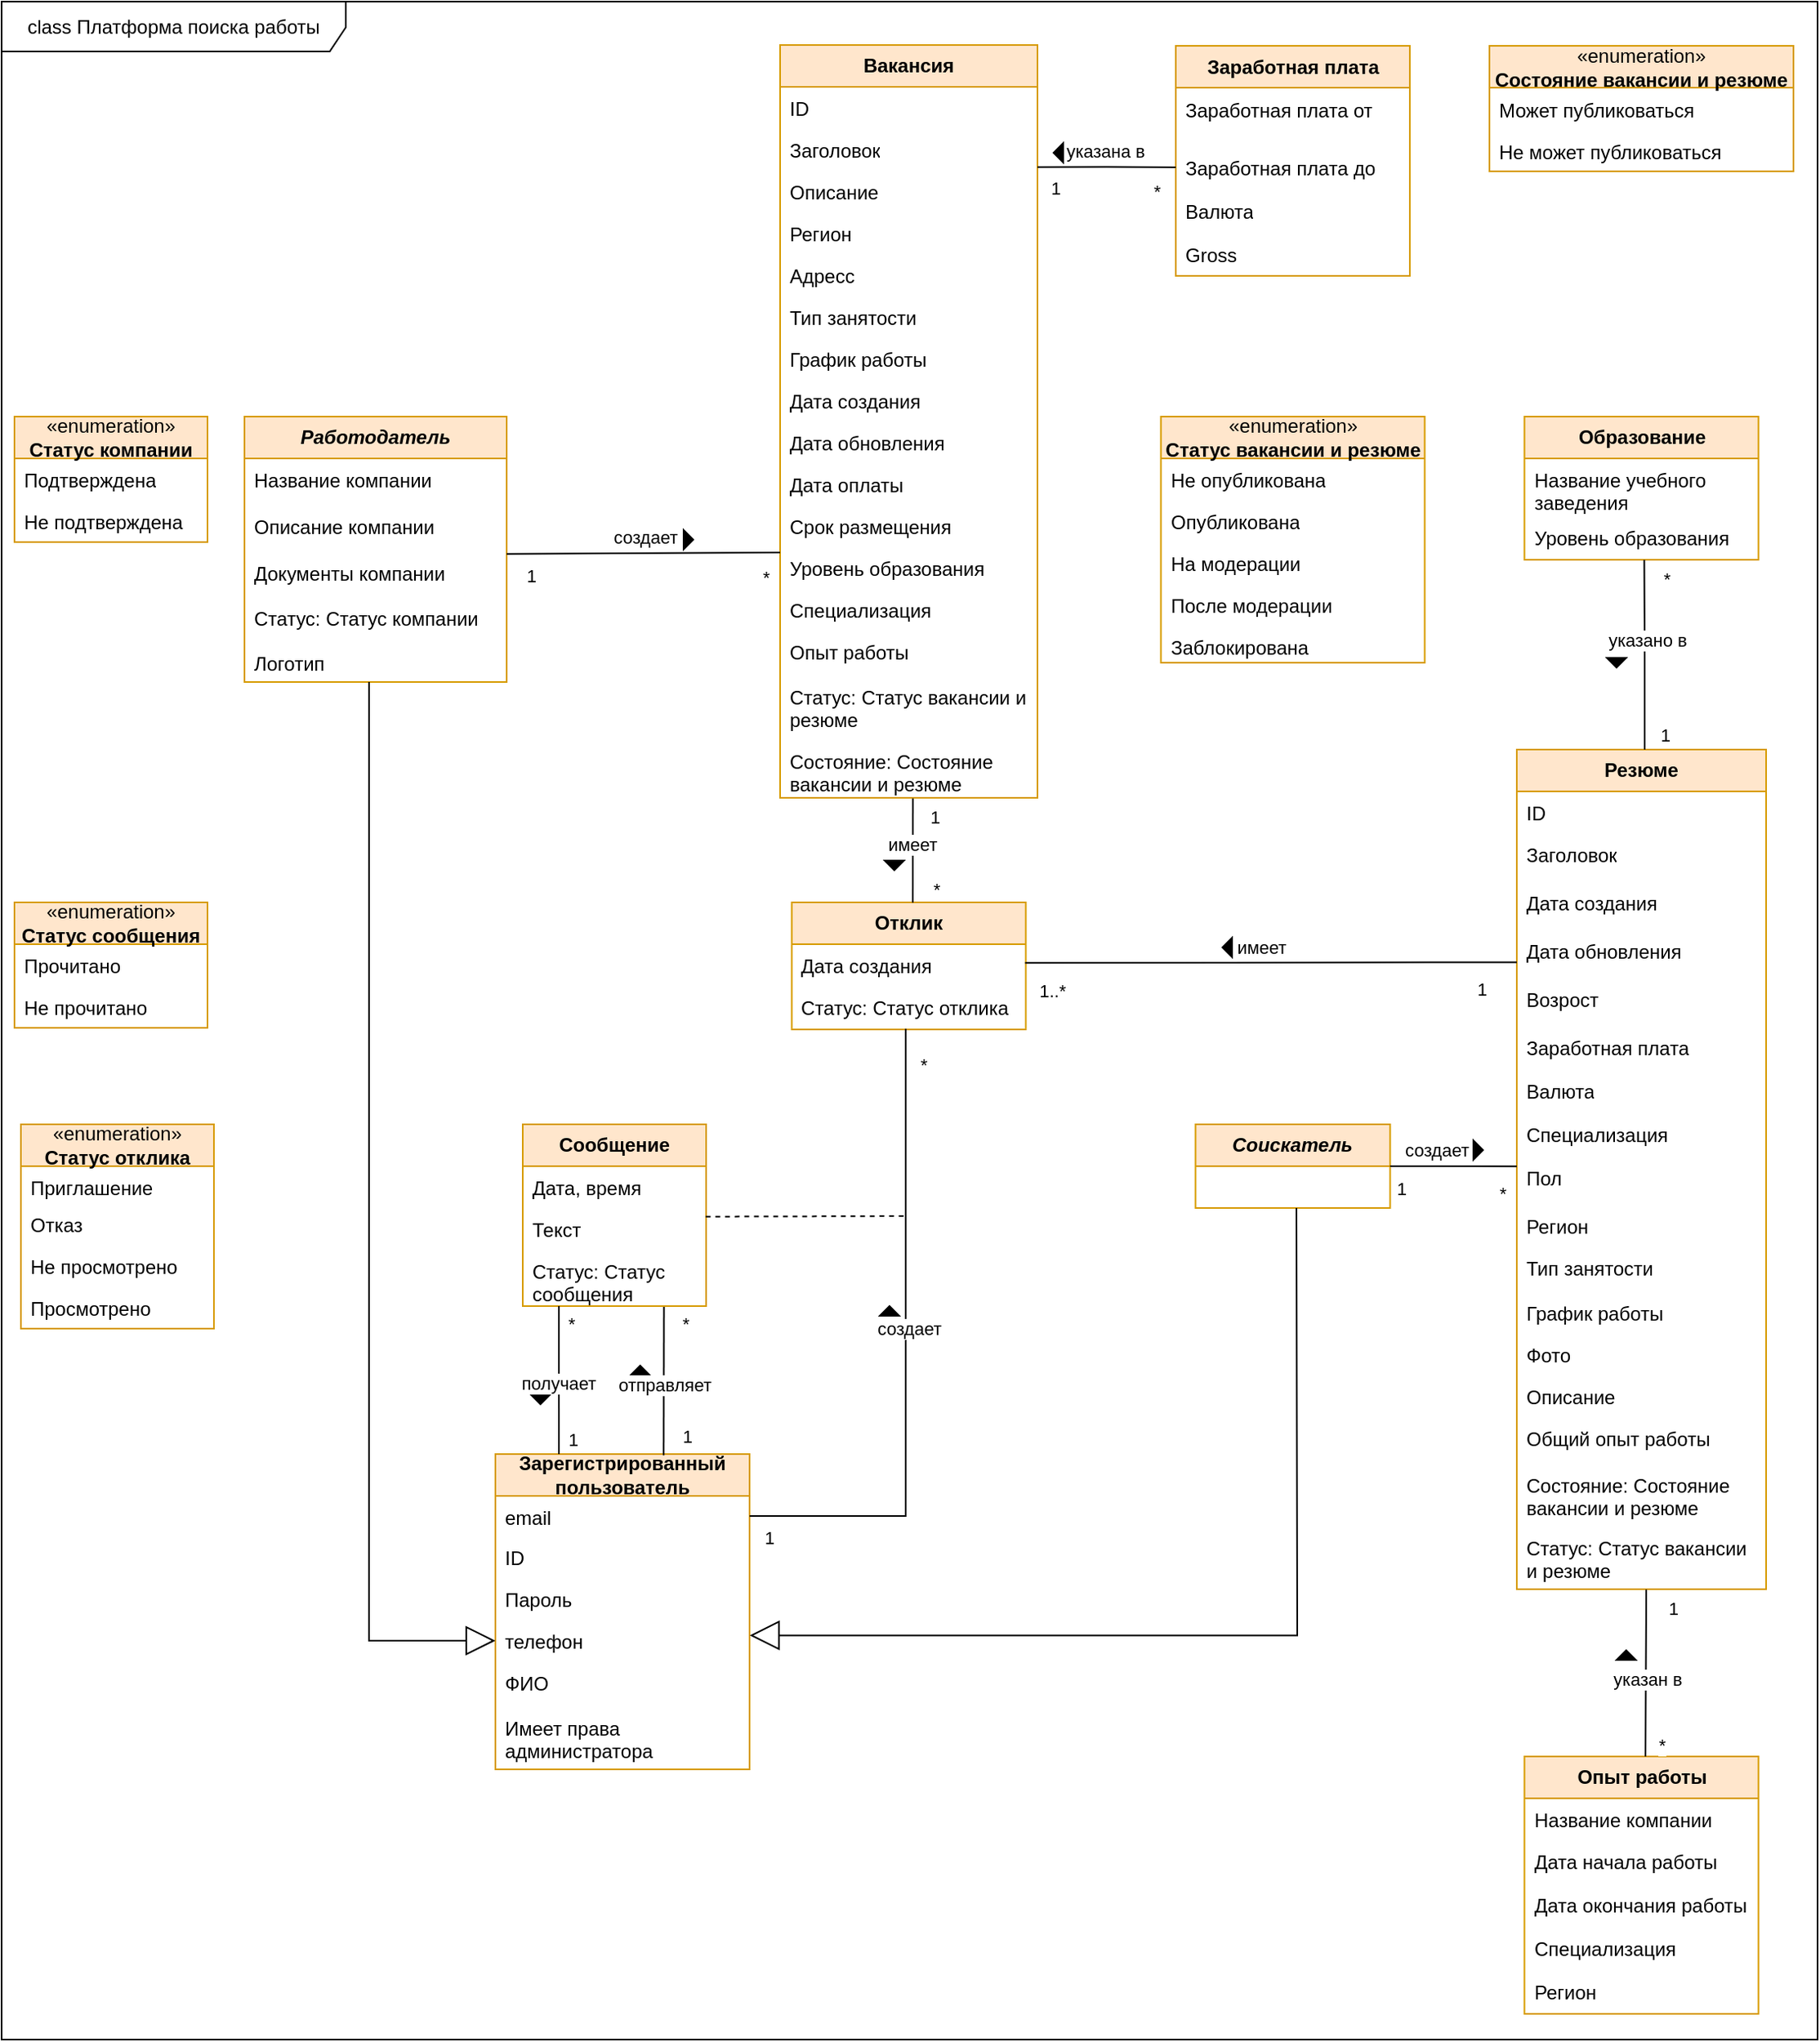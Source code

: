 <mxfile version="22.1.17" type="device">
  <diagram name="Страница — 1" id="GY_XCtF4ge_KFnOXVx9y">
    <mxGraphModel dx="1766" dy="366" grid="0" gridSize="10" guides="1" tooltips="1" connect="1" arrows="1" fold="1" page="0" pageScale="1" pageWidth="827" pageHeight="1169" math="0" shadow="0">
      <root>
        <mxCell id="0" />
        <mxCell id="1" parent="0" />
        <mxCell id="rUVFYFhkyGE7k6Fw-lOJ-115" value="class&amp;nbsp;Платформа поиска работы" style="shape=umlFrame;whiteSpace=wrap;html=1;pointerEvents=0;recursiveResize=0;container=1;collapsible=0;width=214;height=31;" parent="1" vertex="1">
          <mxGeometry x="-260" y="585" width="1129" height="1267" as="geometry" />
        </mxCell>
        <mxCell id="rUVFYFhkyGE7k6Fw-lOJ-39" value="&lt;b&gt;Отклик&lt;/b&gt;" style="swimlane;fontStyle=0;childLayout=stackLayout;horizontal=1;startSize=26;fillColor=#ffe6cc;horizontalStack=0;resizeParent=1;resizeParentMax=0;resizeLast=0;collapsible=1;marginBottom=0;whiteSpace=wrap;html=1;strokeColor=#d79b00;" parent="rUVFYFhkyGE7k6Fw-lOJ-115" vertex="1">
          <mxGeometry x="491.25" y="560" width="145.5" height="79" as="geometry" />
        </mxCell>
        <mxCell id="rUVFYFhkyGE7k6Fw-lOJ-40" value="Дата создания" style="text;strokeColor=none;fillColor=none;align=left;verticalAlign=top;spacingLeft=4;spacingRight=4;overflow=hidden;rotatable=0;points=[[0,0.5],[1,0.5]];portConstraint=eastwest;whiteSpace=wrap;html=1;" parent="rUVFYFhkyGE7k6Fw-lOJ-39" vertex="1">
          <mxGeometry y="26" width="145.5" height="26" as="geometry" />
        </mxCell>
        <mxCell id="viCo_OnDdEENC5M0KiM1-1" value="Статус: Статус отклика" style="text;strokeColor=none;fillColor=none;align=left;verticalAlign=top;spacingLeft=4;spacingRight=4;overflow=hidden;rotatable=0;points=[[0,0.5],[1,0.5]];portConstraint=eastwest;whiteSpace=wrap;html=1;" parent="rUVFYFhkyGE7k6Fw-lOJ-39" vertex="1">
          <mxGeometry y="52" width="145.5" height="27" as="geometry" />
        </mxCell>
        <mxCell id="rUVFYFhkyGE7k6Fw-lOJ-88" value="" style="triangle;aspect=fixed;fillColor=strokeColor;rotation=0;" parent="rUVFYFhkyGE7k6Fw-lOJ-115" vertex="1">
          <mxGeometry x="915" y="708" width="6" height="12" as="geometry" />
        </mxCell>
        <mxCell id="rUVFYFhkyGE7k6Fw-lOJ-71" value="&lt;b&gt;Сообщение&lt;/b&gt;" style="swimlane;fontStyle=0;childLayout=stackLayout;horizontal=1;startSize=26;fillColor=#ffe6cc;horizontalStack=0;resizeParent=1;resizeParentMax=0;resizeLast=0;collapsible=1;marginBottom=0;whiteSpace=wrap;html=1;strokeColor=#d79b00;" parent="rUVFYFhkyGE7k6Fw-lOJ-115" vertex="1">
          <mxGeometry x="324" y="698" width="114" height="113" as="geometry" />
        </mxCell>
        <mxCell id="rUVFYFhkyGE7k6Fw-lOJ-72" value="Дата, время" style="text;strokeColor=none;fillColor=none;align=left;verticalAlign=top;spacingLeft=4;spacingRight=4;overflow=hidden;rotatable=0;points=[[0,0.5],[1,0.5]];portConstraint=eastwest;whiteSpace=wrap;html=1;" parent="rUVFYFhkyGE7k6Fw-lOJ-71" vertex="1">
          <mxGeometry y="26" width="114" height="26" as="geometry" />
        </mxCell>
        <mxCell id="rUVFYFhkyGE7k6Fw-lOJ-73" value="Текст&amp;nbsp;" style="text;strokeColor=none;fillColor=none;align=left;verticalAlign=top;spacingLeft=4;spacingRight=4;overflow=hidden;rotatable=0;points=[[0,0.5],[1,0.5]];portConstraint=eastwest;whiteSpace=wrap;html=1;" parent="rUVFYFhkyGE7k6Fw-lOJ-71" vertex="1">
          <mxGeometry y="52" width="114" height="26" as="geometry" />
        </mxCell>
        <mxCell id="9I3d_zw6nfbnvxtFrv3G-1" value="Статус: Статус сообщения" style="text;strokeColor=none;fillColor=none;align=left;verticalAlign=top;spacingLeft=4;spacingRight=4;overflow=hidden;rotatable=0;points=[[0,0.5],[1,0.5]];portConstraint=eastwest;whiteSpace=wrap;html=1;" parent="rUVFYFhkyGE7k6Fw-lOJ-71" vertex="1">
          <mxGeometry y="78" width="114" height="35" as="geometry" />
        </mxCell>
        <mxCell id="rUVFYFhkyGE7k6Fw-lOJ-4" value="&lt;b&gt;&lt;i&gt;Соискатель&lt;/i&gt;&lt;/b&gt;" style="swimlane;fontStyle=0;childLayout=stackLayout;horizontal=1;startSize=26;fillColor=#ffe6cc;horizontalStack=0;resizeParent=1;resizeParentMax=0;resizeLast=0;collapsible=1;marginBottom=0;whiteSpace=wrap;html=1;strokeColor=#d79b00;" parent="rUVFYFhkyGE7k6Fw-lOJ-115" vertex="1">
          <mxGeometry x="742.25" y="698" width="121" height="52" as="geometry" />
        </mxCell>
        <mxCell id="dWjFg7sWqB5XeoUjc9Y1-51" value="" style="triangle;aspect=fixed;fillColor=strokeColor;rotation=-180;" parent="rUVFYFhkyGE7k6Fw-lOJ-115" vertex="1">
          <mxGeometry x="759" y="582" width="6" height="12" as="geometry" />
        </mxCell>
        <mxCell id="rUVFYFhkyGE7k6Fw-lOJ-49" value="&lt;b&gt;Резюме&lt;/b&gt;" style="swimlane;fontStyle=0;childLayout=stackLayout;horizontal=1;startSize=26;fillColor=#ffe6cc;horizontalStack=0;resizeParent=1;resizeParentMax=0;resizeLast=0;collapsible=1;marginBottom=0;whiteSpace=wrap;html=1;strokeColor=#d79b00;" parent="rUVFYFhkyGE7k6Fw-lOJ-115" vertex="1">
          <mxGeometry x="942" y="465" width="155" height="522" as="geometry" />
        </mxCell>
        <mxCell id="rUVFYFhkyGE7k6Fw-lOJ-51" value="ID" style="text;strokeColor=none;fillColor=none;align=left;verticalAlign=top;spacingLeft=4;spacingRight=4;overflow=hidden;rotatable=0;points=[[0,0.5],[1,0.5]];portConstraint=eastwest;whiteSpace=wrap;html=1;" parent="rUVFYFhkyGE7k6Fw-lOJ-49" vertex="1">
          <mxGeometry y="26" width="155" height="26" as="geometry" />
        </mxCell>
        <mxCell id="HaumhQJpvOHj8Wxo0gYU-14" value="Заголовок" style="text;strokeColor=none;fillColor=none;align=left;verticalAlign=top;spacingLeft=4;spacingRight=4;overflow=hidden;rotatable=0;points=[[0,0.5],[1,0.5]];portConstraint=eastwest;whiteSpace=wrap;html=1;" parent="rUVFYFhkyGE7k6Fw-lOJ-49" vertex="1">
          <mxGeometry y="52" width="155" height="30" as="geometry" />
        </mxCell>
        <mxCell id="9I3d_zw6nfbnvxtFrv3G-122" value="Дата создания" style="text;strokeColor=none;fillColor=none;align=left;verticalAlign=top;spacingLeft=4;spacingRight=4;overflow=hidden;rotatable=0;points=[[0,0.5],[1,0.5]];portConstraint=eastwest;whiteSpace=wrap;html=1;" parent="rUVFYFhkyGE7k6Fw-lOJ-49" vertex="1">
          <mxGeometry y="82" width="155" height="30" as="geometry" />
        </mxCell>
        <mxCell id="HaumhQJpvOHj8Wxo0gYU-15" value="Дата обновления" style="text;strokeColor=none;fillColor=none;align=left;verticalAlign=top;spacingLeft=4;spacingRight=4;overflow=hidden;rotatable=0;points=[[0,0.5],[1,0.5]];portConstraint=eastwest;whiteSpace=wrap;html=1;" parent="rUVFYFhkyGE7k6Fw-lOJ-49" vertex="1">
          <mxGeometry y="112" width="155" height="30" as="geometry" />
        </mxCell>
        <mxCell id="9I3d_zw6nfbnvxtFrv3G-125" value="Возрост" style="text;strokeColor=none;fillColor=none;align=left;verticalAlign=top;spacingLeft=4;spacingRight=4;overflow=hidden;rotatable=0;points=[[0,0.5],[1,0.5]];portConstraint=eastwest;whiteSpace=wrap;html=1;" parent="rUVFYFhkyGE7k6Fw-lOJ-49" vertex="1">
          <mxGeometry y="142" width="155" height="30" as="geometry" />
        </mxCell>
        <mxCell id="9I3d_zw6nfbnvxtFrv3G-123" value="Заработная плата" style="text;strokeColor=none;fillColor=none;align=left;verticalAlign=top;spacingLeft=4;spacingRight=4;overflow=hidden;rotatable=0;points=[[0,0.5],[1,0.5]];portConstraint=eastwest;whiteSpace=wrap;html=1;" parent="rUVFYFhkyGE7k6Fw-lOJ-49" vertex="1">
          <mxGeometry y="172" width="155" height="27" as="geometry" />
        </mxCell>
        <mxCell id="HaumhQJpvOHj8Wxo0gYU-16" value="Валюта" style="text;strokeColor=none;fillColor=none;align=left;verticalAlign=top;spacingLeft=4;spacingRight=4;overflow=hidden;rotatable=0;points=[[0,0.5],[1,0.5]];portConstraint=eastwest;whiteSpace=wrap;html=1;" parent="rUVFYFhkyGE7k6Fw-lOJ-49" vertex="1">
          <mxGeometry y="199" width="155" height="27" as="geometry" />
        </mxCell>
        <mxCell id="HaumhQJpvOHj8Wxo0gYU-17" value="Специализация" style="text;strokeColor=none;fillColor=none;align=left;verticalAlign=top;spacingLeft=4;spacingRight=4;overflow=hidden;rotatable=0;points=[[0,0.5],[1,0.5]];portConstraint=eastwest;whiteSpace=wrap;html=1;" parent="rUVFYFhkyGE7k6Fw-lOJ-49" vertex="1">
          <mxGeometry y="226" width="155" height="27" as="geometry" />
        </mxCell>
        <mxCell id="9I3d_zw6nfbnvxtFrv3G-126" value="Пол" style="text;strokeColor=none;fillColor=none;align=left;verticalAlign=top;spacingLeft=4;spacingRight=4;overflow=hidden;rotatable=0;points=[[0,0.5],[1,0.5]];portConstraint=eastwest;whiteSpace=wrap;html=1;" parent="rUVFYFhkyGE7k6Fw-lOJ-49" vertex="1">
          <mxGeometry y="253" width="155" height="30" as="geometry" />
        </mxCell>
        <mxCell id="9I3d_zw6nfbnvxtFrv3G-124" value="Регион" style="text;strokeColor=none;fillColor=none;align=left;verticalAlign=top;spacingLeft=4;spacingRight=4;overflow=hidden;rotatable=0;points=[[0,0.5],[1,0.5]];portConstraint=eastwest;whiteSpace=wrap;html=1;" parent="rUVFYFhkyGE7k6Fw-lOJ-49" vertex="1">
          <mxGeometry y="283" width="155" height="26" as="geometry" />
        </mxCell>
        <mxCell id="HaumhQJpvOHj8Wxo0gYU-18" value="Тип занятости" style="text;strokeColor=none;fillColor=none;align=left;verticalAlign=top;spacingLeft=4;spacingRight=4;overflow=hidden;rotatable=0;points=[[0,0.5],[1,0.5]];portConstraint=eastwest;whiteSpace=wrap;html=1;" parent="rUVFYFhkyGE7k6Fw-lOJ-49" vertex="1">
          <mxGeometry y="309" width="155" height="28" as="geometry" />
        </mxCell>
        <mxCell id="HaumhQJpvOHj8Wxo0gYU-19" value="График работы" style="text;strokeColor=none;fillColor=none;align=left;verticalAlign=top;spacingLeft=4;spacingRight=4;overflow=hidden;rotatable=0;points=[[0,0.5],[1,0.5]];portConstraint=eastwest;whiteSpace=wrap;html=1;" parent="rUVFYFhkyGE7k6Fw-lOJ-49" vertex="1">
          <mxGeometry y="337" width="155" height="26" as="geometry" />
        </mxCell>
        <mxCell id="tnmv5QY27CnlnuxFSiyg-1" value="Фото" style="text;strokeColor=none;fillColor=none;align=left;verticalAlign=top;spacingLeft=4;spacingRight=4;overflow=hidden;rotatable=0;points=[[0,0.5],[1,0.5]];portConstraint=eastwest;whiteSpace=wrap;html=1;" parent="rUVFYFhkyGE7k6Fw-lOJ-49" vertex="1">
          <mxGeometry y="363" width="155" height="26" as="geometry" />
        </mxCell>
        <mxCell id="tnmv5QY27CnlnuxFSiyg-2" value="Описание" style="text;strokeColor=none;fillColor=none;align=left;verticalAlign=top;spacingLeft=4;spacingRight=4;overflow=hidden;rotatable=0;points=[[0,0.5],[1,0.5]];portConstraint=eastwest;whiteSpace=wrap;html=1;" parent="rUVFYFhkyGE7k6Fw-lOJ-49" vertex="1">
          <mxGeometry y="389" width="155" height="26" as="geometry" />
        </mxCell>
        <mxCell id="tnmv5QY27CnlnuxFSiyg-3" value="Общий опыт работы" style="text;strokeColor=none;fillColor=none;align=left;verticalAlign=top;spacingLeft=4;spacingRight=4;overflow=hidden;rotatable=0;points=[[0,0.5],[1,0.5]];portConstraint=eastwest;whiteSpace=wrap;html=1;" parent="rUVFYFhkyGE7k6Fw-lOJ-49" vertex="1">
          <mxGeometry y="415" width="155" height="29" as="geometry" />
        </mxCell>
        <mxCell id="HaumhQJpvOHj8Wxo0gYU-20" value="Состояние: Состояние вакансии и резюме" style="text;strokeColor=none;fillColor=none;align=left;verticalAlign=top;spacingLeft=4;spacingRight=4;overflow=hidden;rotatable=0;points=[[0,0.5],[1,0.5]];portConstraint=eastwest;whiteSpace=wrap;html=1;" parent="rUVFYFhkyGE7k6Fw-lOJ-49" vertex="1">
          <mxGeometry y="444" width="155" height="39" as="geometry" />
        </mxCell>
        <mxCell id="dWjFg7sWqB5XeoUjc9Y1-41" value="Статус: Статус вакансии и резюме" style="text;strokeColor=none;fillColor=none;align=left;verticalAlign=top;spacingLeft=4;spacingRight=4;overflow=hidden;rotatable=0;points=[[0,0.5],[1,0.5]];portConstraint=eastwest;whiteSpace=wrap;html=1;" parent="rUVFYFhkyGE7k6Fw-lOJ-49" vertex="1">
          <mxGeometry y="483" width="155" height="39" as="geometry" />
        </mxCell>
        <mxCell id="dWjFg7sWqB5XeoUjc9Y1-47" value="" style="endArrow=none;endFill=0;endSize=24;html=1;rounded=0;exitX=0.997;exitY=0.449;exitDx=0;exitDy=0;exitPerimeter=0;entryX=0;entryY=0.673;entryDx=0;entryDy=0;entryPerimeter=0;" parent="rUVFYFhkyGE7k6Fw-lOJ-115" source="rUVFYFhkyGE7k6Fw-lOJ-40" target="HaumhQJpvOHj8Wxo0gYU-15" edge="1">
          <mxGeometry width="160" relative="1" as="geometry">
            <mxPoint x="641.005" y="498.928" as="sourcePoint" />
            <mxPoint x="881.15" y="498" as="targetPoint" />
          </mxGeometry>
        </mxCell>
        <mxCell id="dWjFg7sWqB5XeoUjc9Y1-48" value="1..*" style="edgeLabel;html=1;align=center;verticalAlign=middle;resizable=0;points=[];" parent="dWjFg7sWqB5XeoUjc9Y1-47" vertex="1" connectable="0">
          <mxGeometry x="-0.895" y="-1" relative="1" as="geometry">
            <mxPoint y="16" as="offset" />
          </mxGeometry>
        </mxCell>
        <mxCell id="dWjFg7sWqB5XeoUjc9Y1-49" value="1" style="edgeLabel;html=1;align=center;verticalAlign=middle;resizable=0;points=[];" parent="dWjFg7sWqB5XeoUjc9Y1-47" vertex="1" connectable="0">
          <mxGeometry x="0.731" relative="1" as="geometry">
            <mxPoint x="19" y="16" as="offset" />
          </mxGeometry>
        </mxCell>
        <mxCell id="dWjFg7sWqB5XeoUjc9Y1-50" value="имеет" style="edgeLabel;html=1;align=center;verticalAlign=middle;resizable=0;points=[];" parent="dWjFg7sWqB5XeoUjc9Y1-47" vertex="1" connectable="0">
          <mxGeometry x="-0.23" y="1" relative="1" as="geometry">
            <mxPoint x="29" y="-9" as="offset" />
          </mxGeometry>
        </mxCell>
        <mxCell id="rUVFYFhkyGE7k6Fw-lOJ-84" style="rounded=0;orthogonalLoop=1;jettySize=auto;html=1;endArrow=none;endFill=0;edgeStyle=orthogonalEdgeStyle;exitX=1;exitY=0.5;exitDx=0;exitDy=0;entryX=0;entryY=0.203;entryDx=0;entryDy=0;entryPerimeter=0;" parent="rUVFYFhkyGE7k6Fw-lOJ-115" source="rUVFYFhkyGE7k6Fw-lOJ-4" target="9I3d_zw6nfbnvxtFrv3G-126" edge="1">
          <mxGeometry relative="1" as="geometry">
            <mxPoint x="875.5" y="724.454" as="sourcePoint" />
            <mxPoint x="942" y="724" as="targetPoint" />
            <Array as="points">
              <mxPoint x="878" y="724" />
            </Array>
          </mxGeometry>
        </mxCell>
        <mxCell id="rUVFYFhkyGE7k6Fw-lOJ-85" value="создает" style="edgeLabel;html=1;align=center;verticalAlign=middle;resizable=0;points=[];" parent="rUVFYFhkyGE7k6Fw-lOJ-84" vertex="1" connectable="0">
          <mxGeometry x="-0.027" y="-1" relative="1" as="geometry">
            <mxPoint x="-10" y="-11" as="offset" />
          </mxGeometry>
        </mxCell>
        <mxCell id="rUVFYFhkyGE7k6Fw-lOJ-86" value="1" style="edgeLabel;html=1;align=center;verticalAlign=middle;resizable=0;points=[];" parent="rUVFYFhkyGE7k6Fw-lOJ-84" vertex="1" connectable="0">
          <mxGeometry x="-0.785" relative="1" as="geometry">
            <mxPoint x="-2" y="14" as="offset" />
          </mxGeometry>
        </mxCell>
        <mxCell id="rUVFYFhkyGE7k6Fw-lOJ-87" value="*" style="edgeLabel;html=1;align=center;verticalAlign=middle;resizable=0;points=[];" parent="rUVFYFhkyGE7k6Fw-lOJ-84" vertex="1" connectable="0">
          <mxGeometry x="0.522" relative="1" as="geometry">
            <mxPoint x="10" y="17" as="offset" />
          </mxGeometry>
        </mxCell>
        <mxCell id="mIW1FG71eyQ2fbYMnTS7-77" value="«enumeration»&lt;b&gt;&lt;br&gt;Статус вакансии и резюме&lt;/b&gt;" style="swimlane;fontStyle=0;childLayout=stackLayout;horizontal=1;startSize=26;fillColor=#ffe6cc;horizontalStack=0;resizeParent=1;resizeParentMax=0;resizeLast=0;collapsible=1;marginBottom=0;whiteSpace=wrap;html=1;strokeColor=#d79b00;" parent="rUVFYFhkyGE7k6Fw-lOJ-115" vertex="1">
          <mxGeometry x="720.75" y="258" width="164" height="153" as="geometry" />
        </mxCell>
        <mxCell id="mIW1FG71eyQ2fbYMnTS7-118" value="Не опубликована" style="text;strokeColor=none;fillColor=none;align=left;verticalAlign=top;spacingLeft=4;spacingRight=4;overflow=hidden;rotatable=0;points=[[0,0.5],[1,0.5]];portConstraint=eastwest;whiteSpace=wrap;html=1;" parent="mIW1FG71eyQ2fbYMnTS7-77" vertex="1">
          <mxGeometry y="26" width="164" height="26" as="geometry" />
        </mxCell>
        <mxCell id="mIW1FG71eyQ2fbYMnTS7-117" value="Опубликована" style="text;strokeColor=none;fillColor=none;align=left;verticalAlign=top;spacingLeft=4;spacingRight=4;overflow=hidden;rotatable=0;points=[[0,0.5],[1,0.5]];portConstraint=eastwest;whiteSpace=wrap;html=1;" parent="mIW1FG71eyQ2fbYMnTS7-77" vertex="1">
          <mxGeometry y="52" width="164" height="26" as="geometry" />
        </mxCell>
        <mxCell id="mIW1FG71eyQ2fbYMnTS7-79" value="На модерации" style="text;strokeColor=none;fillColor=none;align=left;verticalAlign=top;spacingLeft=4;spacingRight=4;overflow=hidden;rotatable=0;points=[[0,0.5],[1,0.5]];portConstraint=eastwest;whiteSpace=wrap;html=1;" parent="mIW1FG71eyQ2fbYMnTS7-77" vertex="1">
          <mxGeometry y="78" width="164" height="26" as="geometry" />
        </mxCell>
        <mxCell id="HaumhQJpvOHj8Wxo0gYU-26" value="После модерации" style="text;strokeColor=none;fillColor=none;align=left;verticalAlign=top;spacingLeft=4;spacingRight=4;overflow=hidden;rotatable=0;points=[[0,0.5],[1,0.5]];portConstraint=eastwest;whiteSpace=wrap;html=1;" parent="mIW1FG71eyQ2fbYMnTS7-77" vertex="1">
          <mxGeometry y="104" width="164" height="26" as="geometry" />
        </mxCell>
        <mxCell id="mIW1FG71eyQ2fbYMnTS7-78" value="Заблокирована" style="text;strokeColor=none;fillColor=none;align=left;verticalAlign=top;spacingLeft=4;spacingRight=4;overflow=hidden;rotatable=0;points=[[0,0.5],[1,0.5]];portConstraint=eastwest;whiteSpace=wrap;html=1;" parent="mIW1FG71eyQ2fbYMnTS7-77" vertex="1">
          <mxGeometry y="130" width="164" height="23" as="geometry" />
        </mxCell>
        <mxCell id="mIW1FG71eyQ2fbYMnTS7-82" value="«enumeration»&lt;b&gt;&lt;br&gt;Статус отклика&lt;/b&gt;" style="swimlane;fontStyle=0;childLayout=stackLayout;horizontal=1;startSize=26;fillColor=#ffe6cc;horizontalStack=0;resizeParent=1;resizeParentMax=0;resizeLast=0;collapsible=1;marginBottom=0;whiteSpace=wrap;html=1;strokeColor=#d79b00;" parent="rUVFYFhkyGE7k6Fw-lOJ-115" vertex="1">
          <mxGeometry x="12" y="698" width="120" height="127" as="geometry" />
        </mxCell>
        <mxCell id="mIW1FG71eyQ2fbYMnTS7-83" value="Приглашение" style="text;strokeColor=none;fillColor=none;align=left;verticalAlign=top;spacingLeft=4;spacingRight=4;overflow=hidden;rotatable=0;points=[[0,0.5],[1,0.5]];portConstraint=eastwest;whiteSpace=wrap;html=1;" parent="mIW1FG71eyQ2fbYMnTS7-82" vertex="1">
          <mxGeometry y="26" width="120" height="23" as="geometry" />
        </mxCell>
        <mxCell id="mIW1FG71eyQ2fbYMnTS7-84" value="Отказ" style="text;strokeColor=none;fillColor=none;align=left;verticalAlign=top;spacingLeft=4;spacingRight=4;overflow=hidden;rotatable=0;points=[[0,0.5],[1,0.5]];portConstraint=eastwest;whiteSpace=wrap;html=1;" parent="mIW1FG71eyQ2fbYMnTS7-82" vertex="1">
          <mxGeometry y="49" width="120" height="26" as="geometry" />
        </mxCell>
        <mxCell id="mIW1FG71eyQ2fbYMnTS7-86" value="Не просмотрено" style="text;strokeColor=none;fillColor=none;align=left;verticalAlign=top;spacingLeft=4;spacingRight=4;overflow=hidden;rotatable=0;points=[[0,0.5],[1,0.5]];portConstraint=eastwest;whiteSpace=wrap;html=1;" parent="mIW1FG71eyQ2fbYMnTS7-82" vertex="1">
          <mxGeometry y="75" width="120" height="26" as="geometry" />
        </mxCell>
        <mxCell id="mIW1FG71eyQ2fbYMnTS7-87" value="Просмотрено" style="text;align=left;verticalAlign=top;spacingLeft=4;spacingRight=4;overflow=hidden;rotatable=0;points=[[0,0.5],[1,0.5]];portConstraint=eastwest;whiteSpace=wrap;html=1;" parent="mIW1FG71eyQ2fbYMnTS7-82" vertex="1">
          <mxGeometry y="101" width="120" height="26" as="geometry" />
        </mxCell>
        <mxCell id="znM7_j9Wt-9P2ujn5jij-1" value="" style="triangle;aspect=fixed;fillColor=strokeColor;rotation=0;" parent="rUVFYFhkyGE7k6Fw-lOJ-115" vertex="1">
          <mxGeometry x="424" y="328.5" width="6" height="12" as="geometry" />
        </mxCell>
        <mxCell id="znM7_j9Wt-9P2ujn5jij-7" value="" style="html=1;verticalAlign=bottom;endArrow=none;rounded=0;exitX=0.998;exitY=0.205;exitDx=0;exitDy=0;exitPerimeter=0;endFill=0;edgeStyle=orthogonalEdgeStyle;dashed=1;" parent="rUVFYFhkyGE7k6Fw-lOJ-115" source="rUVFYFhkyGE7k6Fw-lOJ-73" edge="1">
          <mxGeometry width="80" relative="1" as="geometry">
            <mxPoint x="452" y="564.8" as="sourcePoint" />
            <mxPoint x="562" y="755" as="targetPoint" />
            <Array as="points">
              <mxPoint x="472" y="755" />
              <mxPoint x="559" y="755" />
            </Array>
          </mxGeometry>
        </mxCell>
        <mxCell id="9I3d_zw6nfbnvxtFrv3G-90" value="«enumeration»&lt;b&gt;&lt;br&gt;Статус сообщения&lt;/b&gt;" style="swimlane;fontStyle=0;childLayout=stackLayout;horizontal=1;startSize=26;fillColor=#ffe6cc;horizontalStack=0;resizeParent=1;resizeParentMax=0;resizeLast=0;collapsible=1;marginBottom=0;whiteSpace=wrap;html=1;strokeColor=#d79b00;" parent="rUVFYFhkyGE7k6Fw-lOJ-115" vertex="1">
          <mxGeometry x="8" y="560" width="120" height="78" as="geometry" />
        </mxCell>
        <mxCell id="9I3d_zw6nfbnvxtFrv3G-93" value="Прочитано" style="text;strokeColor=none;fillColor=none;align=left;verticalAlign=top;spacingLeft=4;spacingRight=4;overflow=hidden;rotatable=0;points=[[0,0.5],[1,0.5]];portConstraint=eastwest;whiteSpace=wrap;html=1;" parent="9I3d_zw6nfbnvxtFrv3G-90" vertex="1">
          <mxGeometry y="26" width="120" height="26" as="geometry" />
        </mxCell>
        <mxCell id="9I3d_zw6nfbnvxtFrv3G-94" value="Не прочитано" style="text;align=left;verticalAlign=top;spacingLeft=4;spacingRight=4;overflow=hidden;rotatable=0;points=[[0,0.5],[1,0.5]];portConstraint=eastwest;whiteSpace=wrap;html=1;" parent="9I3d_zw6nfbnvxtFrv3G-90" vertex="1">
          <mxGeometry y="52" width="120" height="26" as="geometry" />
        </mxCell>
        <mxCell id="rUVFYFhkyGE7k6Fw-lOJ-95" value="&lt;b&gt;&lt;i&gt;Работодатель&lt;/i&gt;&lt;/b&gt;" style="swimlane;fontStyle=0;childLayout=stackLayout;horizontal=1;startSize=26;fillColor=#ffe6cc;horizontalStack=0;resizeParent=1;resizeParentMax=0;resizeLast=0;collapsible=1;marginBottom=0;whiteSpace=wrap;html=1;strokeColor=#d79b00;" parent="rUVFYFhkyGE7k6Fw-lOJ-115" vertex="1">
          <mxGeometry x="151" y="258" width="163" height="165" as="geometry" />
        </mxCell>
        <mxCell id="rUVFYFhkyGE7k6Fw-lOJ-96" value="Название компании" style="text;strokeColor=none;fillColor=none;align=left;verticalAlign=top;spacingLeft=4;spacingRight=4;overflow=hidden;rotatable=0;points=[[0,0.5],[1,0.5]];portConstraint=eastwest;whiteSpace=wrap;html=1;" parent="rUVFYFhkyGE7k6Fw-lOJ-95" vertex="1">
          <mxGeometry y="26" width="163" height="29" as="geometry" />
        </mxCell>
        <mxCell id="9I3d_zw6nfbnvxtFrv3G-117" value="Описание компании" style="text;strokeColor=none;fillColor=none;align=left;verticalAlign=top;spacingLeft=4;spacingRight=4;overflow=hidden;rotatable=0;points=[[0,0.5],[1,0.5]];portConstraint=eastwest;whiteSpace=wrap;html=1;" parent="rUVFYFhkyGE7k6Fw-lOJ-95" vertex="1">
          <mxGeometry y="55" width="163" height="29" as="geometry" />
        </mxCell>
        <mxCell id="HaumhQJpvOHj8Wxo0gYU-1" value="Документы компании" style="text;strokeColor=none;fillColor=none;align=left;verticalAlign=top;spacingLeft=4;spacingRight=4;overflow=hidden;rotatable=0;points=[[0,0.5],[1,0.5]];portConstraint=eastwest;whiteSpace=wrap;html=1;" parent="rUVFYFhkyGE7k6Fw-lOJ-95" vertex="1">
          <mxGeometry y="84" width="163" height="28" as="geometry" />
        </mxCell>
        <mxCell id="HaumhQJpvOHj8Wxo0gYU-6" value="Статус: Статус компании" style="text;strokeColor=none;fillColor=none;align=left;verticalAlign=top;spacingLeft=4;spacingRight=4;overflow=hidden;rotatable=0;points=[[0,0.5],[1,0.5]];portConstraint=eastwest;whiteSpace=wrap;html=1;" parent="rUVFYFhkyGE7k6Fw-lOJ-95" vertex="1">
          <mxGeometry y="112" width="163" height="28" as="geometry" />
        </mxCell>
        <mxCell id="HaumhQJpvOHj8Wxo0gYU-7" value="Логотип" style="text;strokeColor=none;fillColor=none;align=left;verticalAlign=top;spacingLeft=4;spacingRight=4;overflow=hidden;rotatable=0;points=[[0,0.5],[1,0.5]];portConstraint=eastwest;whiteSpace=wrap;html=1;" parent="rUVFYFhkyGE7k6Fw-lOJ-95" vertex="1">
          <mxGeometry y="140" width="163" height="25" as="geometry" />
        </mxCell>
        <mxCell id="QRavXLAxCHzXO9TSSlvc-24" value="" style="triangle;aspect=fixed;fillColor=strokeColor;rotation=90;" parent="rUVFYFhkyGE7k6Fw-lOJ-115" vertex="1">
          <mxGeometry x="552" y="531" width="6" height="12" as="geometry" />
        </mxCell>
        <mxCell id="0jsacqM-GwXEXu8orhMm-5" value="" style="triangle;aspect=fixed;fillColor=strokeColor;rotation=-90;" parent="rUVFYFhkyGE7k6Fw-lOJ-115" vertex="1">
          <mxGeometry x="549" y="808" width="6" height="12" as="geometry" />
        </mxCell>
        <mxCell id="0jsacqM-GwXEXu8orhMm-6" value="" style="triangle;aspect=fixed;fillColor=strokeColor;rotation=-90;" parent="rUVFYFhkyGE7k6Fw-lOJ-115" vertex="1">
          <mxGeometry x="394" y="845" width="6" height="12" as="geometry" />
        </mxCell>
        <mxCell id="0jsacqM-GwXEXu8orhMm-7" value="" style="triangle;aspect=fixed;fillColor=strokeColor;rotation=90;" parent="rUVFYFhkyGE7k6Fw-lOJ-115" vertex="1">
          <mxGeometry x="332" y="863" width="6" height="12" as="geometry" />
        </mxCell>
        <mxCell id="HaumhQJpvOHj8Wxo0gYU-10" value="«enumeration»&lt;b&gt;&lt;br&gt;Статус компании&lt;/b&gt;" style="swimlane;fontStyle=0;childLayout=stackLayout;horizontal=1;startSize=26;fillColor=#ffe6cc;horizontalStack=0;resizeParent=1;resizeParentMax=0;resizeLast=0;collapsible=1;marginBottom=0;whiteSpace=wrap;html=1;strokeColor=#d79b00;" parent="rUVFYFhkyGE7k6Fw-lOJ-115" vertex="1">
          <mxGeometry x="8" y="258" width="120" height="78" as="geometry" />
        </mxCell>
        <mxCell id="HaumhQJpvOHj8Wxo0gYU-11" value="Подтверждена" style="text;strokeColor=none;fillColor=none;align=left;verticalAlign=top;spacingLeft=4;spacingRight=4;overflow=hidden;rotatable=0;points=[[0,0.5],[1,0.5]];portConstraint=eastwest;whiteSpace=wrap;html=1;" parent="HaumhQJpvOHj8Wxo0gYU-10" vertex="1">
          <mxGeometry y="26" width="120" height="26" as="geometry" />
        </mxCell>
        <mxCell id="HaumhQJpvOHj8Wxo0gYU-12" value="Не подтверждена" style="text;align=left;verticalAlign=top;spacingLeft=4;spacingRight=4;overflow=hidden;rotatable=0;points=[[0,0.5],[1,0.5]];portConstraint=eastwest;whiteSpace=wrap;html=1;" parent="HaumhQJpvOHj8Wxo0gYU-10" vertex="1">
          <mxGeometry y="52" width="120" height="26" as="geometry" />
        </mxCell>
        <mxCell id="HaumhQJpvOHj8Wxo0gYU-21" value="«enumeration»&lt;b&gt;&lt;br&gt;Состояние вакансии и резюме&lt;/b&gt;" style="swimlane;fontStyle=0;childLayout=stackLayout;horizontal=1;startSize=26;fillColor=#ffe6cc;horizontalStack=0;resizeParent=1;resizeParentMax=0;resizeLast=0;collapsible=1;marginBottom=0;whiteSpace=wrap;html=1;strokeColor=#d79b00;" parent="rUVFYFhkyGE7k6Fw-lOJ-115" vertex="1">
          <mxGeometry x="925" y="27.5" width="189" height="78" as="geometry" />
        </mxCell>
        <mxCell id="HaumhQJpvOHj8Wxo0gYU-22" value="Может публиковаться" style="text;strokeColor=none;fillColor=none;align=left;verticalAlign=top;spacingLeft=4;spacingRight=4;overflow=hidden;rotatable=0;points=[[0,0.5],[1,0.5]];portConstraint=eastwest;whiteSpace=wrap;html=1;" parent="HaumhQJpvOHj8Wxo0gYU-21" vertex="1">
          <mxGeometry y="26" width="189" height="26" as="geometry" />
        </mxCell>
        <mxCell id="HaumhQJpvOHj8Wxo0gYU-23" value="Не может публиковаться" style="text;strokeColor=none;fillColor=none;align=left;verticalAlign=top;spacingLeft=4;spacingRight=4;overflow=hidden;rotatable=0;points=[[0,0.5],[1,0.5]];portConstraint=eastwest;whiteSpace=wrap;html=1;" parent="HaumhQJpvOHj8Wxo0gYU-21" vertex="1">
          <mxGeometry y="52" width="189" height="26" as="geometry" />
        </mxCell>
        <mxCell id="tnmv5QY27CnlnuxFSiyg-4" value="&lt;b&gt;Опыт работы&lt;/b&gt;" style="swimlane;fontStyle=0;childLayout=stackLayout;horizontal=1;startSize=26;fillColor=#ffe6cc;horizontalStack=0;resizeParent=1;resizeParentMax=0;resizeLast=0;collapsible=1;marginBottom=0;whiteSpace=wrap;html=1;strokeColor=#d79b00;" parent="rUVFYFhkyGE7k6Fw-lOJ-115" vertex="1">
          <mxGeometry x="946.75" y="1091" width="145.5" height="160" as="geometry" />
        </mxCell>
        <mxCell id="tnmv5QY27CnlnuxFSiyg-5" value="Название компании" style="text;strokeColor=none;fillColor=none;align=left;verticalAlign=top;spacingLeft=4;spacingRight=4;overflow=hidden;rotatable=0;points=[[0,0.5],[1,0.5]];portConstraint=eastwest;whiteSpace=wrap;html=1;" parent="tnmv5QY27CnlnuxFSiyg-4" vertex="1">
          <mxGeometry y="26" width="145.5" height="26" as="geometry" />
        </mxCell>
        <mxCell id="tnmv5QY27CnlnuxFSiyg-6" value="Дата начала работы" style="text;strokeColor=none;fillColor=none;align=left;verticalAlign=top;spacingLeft=4;spacingRight=4;overflow=hidden;rotatable=0;points=[[0,0.5],[1,0.5]];portConstraint=eastwest;whiteSpace=wrap;html=1;" parent="tnmv5QY27CnlnuxFSiyg-4" vertex="1">
          <mxGeometry y="52" width="145.5" height="27" as="geometry" />
        </mxCell>
        <mxCell id="tnmv5QY27CnlnuxFSiyg-12" value="Дата окончания работы" style="text;strokeColor=none;fillColor=none;align=left;verticalAlign=top;spacingLeft=4;spacingRight=4;overflow=hidden;rotatable=0;points=[[0,0.5],[1,0.5]];portConstraint=eastwest;whiteSpace=wrap;html=1;" parent="tnmv5QY27CnlnuxFSiyg-4" vertex="1">
          <mxGeometry y="79" width="145.5" height="27" as="geometry" />
        </mxCell>
        <mxCell id="tai50GBXai2s4oko9aIq-1" value="Специализация" style="text;strokeColor=none;fillColor=none;align=left;verticalAlign=top;spacingLeft=4;spacingRight=4;overflow=hidden;rotatable=0;points=[[0,0.5],[1,0.5]];portConstraint=eastwest;whiteSpace=wrap;html=1;" parent="tnmv5QY27CnlnuxFSiyg-4" vertex="1">
          <mxGeometry y="106" width="145.5" height="27" as="geometry" />
        </mxCell>
        <mxCell id="tai50GBXai2s4oko9aIq-2" value="Регион" style="text;strokeColor=none;fillColor=none;align=left;verticalAlign=top;spacingLeft=4;spacingRight=4;overflow=hidden;rotatable=0;points=[[0,0.5],[1,0.5]];portConstraint=eastwest;whiteSpace=wrap;html=1;" parent="tnmv5QY27CnlnuxFSiyg-4" vertex="1">
          <mxGeometry y="133" width="145.5" height="27" as="geometry" />
        </mxCell>
        <mxCell id="tnmv5QY27CnlnuxFSiyg-7" style="rounded=0;orthogonalLoop=1;jettySize=auto;html=1;endArrow=none;endFill=0;edgeStyle=orthogonalEdgeStyle;exitX=0.519;exitY=1.006;exitDx=0;exitDy=0;exitPerimeter=0;entryX=0.524;entryY=0;entryDx=0;entryDy=0;entryPerimeter=0;" parent="rUVFYFhkyGE7k6Fw-lOJ-115" source="dWjFg7sWqB5XeoUjc9Y1-41" target="tnmv5QY27CnlnuxFSiyg-4" edge="1">
          <mxGeometry relative="1" as="geometry">
            <mxPoint x="1047" y="613.914" as="sourcePoint" />
            <mxPoint x="1022" y="1091" as="targetPoint" />
            <Array as="points">
              <mxPoint x="1022" y="1007" />
              <mxPoint x="1022" y="1007" />
              <mxPoint x="1022" y="1091" />
            </Array>
          </mxGeometry>
        </mxCell>
        <mxCell id="tnmv5QY27CnlnuxFSiyg-8" value="указан в" style="edgeLabel;html=1;align=center;verticalAlign=middle;resizable=0;points=[];" parent="tnmv5QY27CnlnuxFSiyg-7" vertex="1" connectable="0">
          <mxGeometry x="-0.027" y="-1" relative="1" as="geometry">
            <mxPoint x="1" y="5" as="offset" />
          </mxGeometry>
        </mxCell>
        <mxCell id="tnmv5QY27CnlnuxFSiyg-9" value="1" style="edgeLabel;html=1;align=center;verticalAlign=middle;resizable=0;points=[];" parent="tnmv5QY27CnlnuxFSiyg-7" vertex="1" connectable="0">
          <mxGeometry x="-0.785" relative="1" as="geometry">
            <mxPoint x="16" as="offset" />
          </mxGeometry>
        </mxCell>
        <mxCell id="tnmv5QY27CnlnuxFSiyg-10" value="*" style="edgeLabel;html=1;align=center;verticalAlign=middle;resizable=0;points=[];" parent="tnmv5QY27CnlnuxFSiyg-7" vertex="1" connectable="0">
          <mxGeometry x="0.522" relative="1" as="geometry">
            <mxPoint x="10" y="17" as="offset" />
          </mxGeometry>
        </mxCell>
        <mxCell id="tnmv5QY27CnlnuxFSiyg-11" value="" style="triangle;aspect=fixed;fillColor=strokeColor;rotation=-90;" parent="rUVFYFhkyGE7k6Fw-lOJ-115" vertex="1">
          <mxGeometry x="1007" y="1022" width="6" height="12" as="geometry" />
        </mxCell>
        <mxCell id="tnmv5QY27CnlnuxFSiyg-14" value="&lt;b&gt;Образование&lt;/b&gt;" style="swimlane;fontStyle=0;childLayout=stackLayout;horizontal=1;startSize=26;fillColor=#ffe6cc;horizontalStack=0;resizeParent=1;resizeParentMax=0;resizeLast=0;collapsible=1;marginBottom=0;whiteSpace=wrap;html=1;strokeColor=#d79b00;" parent="rUVFYFhkyGE7k6Fw-lOJ-115" vertex="1">
          <mxGeometry x="946.75" y="258" width="145.5" height="89" as="geometry" />
        </mxCell>
        <mxCell id="tnmv5QY27CnlnuxFSiyg-15" value="Название учебного заведения" style="text;strokeColor=none;fillColor=none;align=left;verticalAlign=top;spacingLeft=4;spacingRight=4;overflow=hidden;rotatable=0;points=[[0,0.5],[1,0.5]];portConstraint=eastwest;whiteSpace=wrap;html=1;" parent="tnmv5QY27CnlnuxFSiyg-14" vertex="1">
          <mxGeometry y="26" width="145.5" height="36" as="geometry" />
        </mxCell>
        <mxCell id="tnmv5QY27CnlnuxFSiyg-16" value="Уровень образования" style="text;strokeColor=none;fillColor=none;align=left;verticalAlign=top;spacingLeft=4;spacingRight=4;overflow=hidden;rotatable=0;points=[[0,0.5],[1,0.5]];portConstraint=eastwest;whiteSpace=wrap;html=1;" parent="tnmv5QY27CnlnuxFSiyg-14" vertex="1">
          <mxGeometry y="62" width="145.5" height="27" as="geometry" />
        </mxCell>
        <mxCell id="tnmv5QY27CnlnuxFSiyg-21" style="rounded=0;orthogonalLoop=1;jettySize=auto;html=1;endArrow=none;endFill=0;exitX=0.513;exitY=0;exitDx=0;exitDy=0;entryX=0.512;entryY=1.004;entryDx=0;entryDy=0;entryPerimeter=0;exitPerimeter=0;edgeStyle=orthogonalEdgeStyle;" parent="rUVFYFhkyGE7k6Fw-lOJ-115" source="rUVFYFhkyGE7k6Fw-lOJ-49" target="tnmv5QY27CnlnuxFSiyg-16" edge="1">
          <mxGeometry relative="1" as="geometry">
            <mxPoint x="1041" y="491.5" as="sourcePoint" />
            <mxPoint x="1138" y="504.5" as="targetPoint" />
          </mxGeometry>
        </mxCell>
        <mxCell id="tnmv5QY27CnlnuxFSiyg-22" value="указано в" style="edgeLabel;html=1;align=center;verticalAlign=middle;resizable=0;points=[];" parent="tnmv5QY27CnlnuxFSiyg-21" vertex="1" connectable="0">
          <mxGeometry x="-0.027" y="-1" relative="1" as="geometry">
            <mxPoint y="-11" as="offset" />
          </mxGeometry>
        </mxCell>
        <mxCell id="tnmv5QY27CnlnuxFSiyg-23" value="1" style="edgeLabel;html=1;align=center;verticalAlign=middle;resizable=0;points=[];" parent="tnmv5QY27CnlnuxFSiyg-21" vertex="1" connectable="0">
          <mxGeometry x="-0.785" relative="1" as="geometry">
            <mxPoint x="12" y="3" as="offset" />
          </mxGeometry>
        </mxCell>
        <mxCell id="tnmv5QY27CnlnuxFSiyg-24" value="*" style="edgeLabel;html=1;align=center;verticalAlign=middle;resizable=0;points=[];" parent="tnmv5QY27CnlnuxFSiyg-21" vertex="1" connectable="0">
          <mxGeometry x="0.522" relative="1" as="geometry">
            <mxPoint x="14" y="-17" as="offset" />
          </mxGeometry>
        </mxCell>
        <mxCell id="tnmv5QY27CnlnuxFSiyg-25" value="" style="triangle;aspect=fixed;fillColor=strokeColor;rotation=90;" parent="rUVFYFhkyGE7k6Fw-lOJ-115" vertex="1">
          <mxGeometry x="1001" y="405" width="6" height="12" as="geometry" />
        </mxCell>
        <mxCell id="tnmv5QY27CnlnuxFSiyg-29" value="&lt;b&gt;Заработная плата&lt;/b&gt;" style="swimlane;fontStyle=0;childLayout=stackLayout;horizontal=1;startSize=26;fillColor=#ffe6cc;horizontalStack=0;resizeParent=1;resizeParentMax=0;resizeLast=0;collapsible=1;marginBottom=0;whiteSpace=wrap;html=1;strokeColor=#d79b00;" parent="rUVFYFhkyGE7k6Fw-lOJ-115" vertex="1">
          <mxGeometry x="730" y="27.5" width="145.5" height="143" as="geometry" />
        </mxCell>
        <mxCell id="tnmv5QY27CnlnuxFSiyg-30" value="Заработная плата от" style="text;strokeColor=none;fillColor=none;align=left;verticalAlign=top;spacingLeft=4;spacingRight=4;overflow=hidden;rotatable=0;points=[[0,0.5],[1,0.5]];portConstraint=eastwest;whiteSpace=wrap;html=1;" parent="tnmv5QY27CnlnuxFSiyg-29" vertex="1">
          <mxGeometry y="26" width="145.5" height="36" as="geometry" />
        </mxCell>
        <mxCell id="tnmv5QY27CnlnuxFSiyg-31" value="Заработная плата до" style="text;strokeColor=none;fillColor=none;align=left;verticalAlign=top;spacingLeft=4;spacingRight=4;overflow=hidden;rotatable=0;points=[[0,0.5],[1,0.5]];portConstraint=eastwest;whiteSpace=wrap;html=1;" parent="tnmv5QY27CnlnuxFSiyg-29" vertex="1">
          <mxGeometry y="62" width="145.5" height="27" as="geometry" />
        </mxCell>
        <mxCell id="tnmv5QY27CnlnuxFSiyg-32" value="Валюта" style="text;strokeColor=none;fillColor=none;align=left;verticalAlign=top;spacingLeft=4;spacingRight=4;overflow=hidden;rotatable=0;points=[[0,0.5],[1,0.5]];portConstraint=eastwest;whiteSpace=wrap;html=1;" parent="tnmv5QY27CnlnuxFSiyg-29" vertex="1">
          <mxGeometry y="89" width="145.5" height="27" as="geometry" />
        </mxCell>
        <mxCell id="tnmv5QY27CnlnuxFSiyg-33" value="Gross" style="text;strokeColor=none;fillColor=none;align=left;verticalAlign=top;spacingLeft=4;spacingRight=4;overflow=hidden;rotatable=0;points=[[0,0.5],[1,0.5]];portConstraint=eastwest;whiteSpace=wrap;html=1;" parent="tnmv5QY27CnlnuxFSiyg-29" vertex="1">
          <mxGeometry y="116" width="145.5" height="27" as="geometry" />
        </mxCell>
        <mxCell id="QRavXLAxCHzXO9TSSlvc-1" value="&lt;b&gt;Зарегистрированный пользователь&lt;/b&gt;" style="swimlane;fontStyle=0;childLayout=stackLayout;horizontal=1;startSize=26;fillColor=#ffe6cc;horizontalStack=0;resizeParent=1;resizeParentMax=0;resizeLast=0;collapsible=1;marginBottom=0;whiteSpace=wrap;html=1;strokeColor=#d79b00;" parent="rUVFYFhkyGE7k6Fw-lOJ-115" vertex="1">
          <mxGeometry x="307" y="903" width="158" height="196" as="geometry" />
        </mxCell>
        <mxCell id="QRavXLAxCHzXO9TSSlvc-2" value="email" style="text;strokeColor=none;fillColor=none;align=left;verticalAlign=top;spacingLeft=4;spacingRight=4;overflow=hidden;rotatable=0;points=[[0,0.5],[1,0.5]];portConstraint=eastwest;whiteSpace=wrap;html=1;" parent="QRavXLAxCHzXO9TSSlvc-1" vertex="1">
          <mxGeometry y="26" width="158" height="25" as="geometry" />
        </mxCell>
        <mxCell id="QRavXLAxCHzXO9TSSlvc-3" value="ID" style="text;strokeColor=none;fillColor=none;align=left;verticalAlign=top;spacingLeft=4;spacingRight=4;overflow=hidden;rotatable=0;points=[[0,0.5],[1,0.5]];portConstraint=eastwest;whiteSpace=wrap;html=1;" parent="QRavXLAxCHzXO9TSSlvc-1" vertex="1">
          <mxGeometry y="51" width="158" height="26" as="geometry" />
        </mxCell>
        <mxCell id="QRavXLAxCHzXO9TSSlvc-4" value="Пароль" style="text;strokeColor=none;fillColor=none;align=left;verticalAlign=top;spacingLeft=4;spacingRight=4;overflow=hidden;rotatable=0;points=[[0,0.5],[1,0.5]];portConstraint=eastwest;whiteSpace=wrap;html=1;" parent="QRavXLAxCHzXO9TSSlvc-1" vertex="1">
          <mxGeometry y="77" width="158" height="26" as="geometry" />
        </mxCell>
        <mxCell id="QRavXLAxCHzXO9TSSlvc-27" value="телефон" style="text;strokeColor=none;fillColor=none;align=left;verticalAlign=top;spacingLeft=4;spacingRight=4;overflow=hidden;rotatable=0;points=[[0,0.5],[1,0.5]];portConstraint=eastwest;whiteSpace=wrap;html=1;" parent="QRavXLAxCHzXO9TSSlvc-1" vertex="1">
          <mxGeometry y="103" width="158" height="26" as="geometry" />
        </mxCell>
        <mxCell id="HaumhQJpvOHj8Wxo0gYU-4" value="ФИО" style="text;strokeColor=none;fillColor=none;align=left;verticalAlign=top;spacingLeft=4;spacingRight=4;overflow=hidden;rotatable=0;points=[[0,0.5],[1,0.5]];portConstraint=eastwest;whiteSpace=wrap;html=1;" parent="QRavXLAxCHzXO9TSSlvc-1" vertex="1">
          <mxGeometry y="129" width="158" height="28" as="geometry" />
        </mxCell>
        <mxCell id="tnmv5QY27CnlnuxFSiyg-26" value="Имеет права администратора" style="text;strokeColor=none;fillColor=none;align=left;verticalAlign=top;spacingLeft=4;spacingRight=4;overflow=hidden;rotatable=0;points=[[0,0.5],[1,0.5]];portConstraint=eastwest;whiteSpace=wrap;html=1;" parent="QRavXLAxCHzXO9TSSlvc-1" vertex="1">
          <mxGeometry y="157" width="158" height="39" as="geometry" />
        </mxCell>
        <mxCell id="QRavXLAxCHzXO9TSSlvc-6" value="" style="endArrow=block;endSize=16;endFill=0;html=1;rounded=0;exitX=0.475;exitY=1;exitDx=0;exitDy=0;entryX=0;entryY=0.5;entryDx=0;entryDy=0;exitPerimeter=0;edgeStyle=orthogonalEdgeStyle;" parent="rUVFYFhkyGE7k6Fw-lOJ-115" source="HaumhQJpvOHj8Wxo0gYU-7" target="QRavXLAxCHzXO9TSSlvc-27" edge="1">
          <mxGeometry width="160" relative="1" as="geometry">
            <mxPoint x="244.138" y="535.156" as="sourcePoint" />
            <mxPoint x="297" y="833" as="targetPoint" />
          </mxGeometry>
        </mxCell>
        <mxCell id="rUVFYFhkyGE7k6Fw-lOJ-79" style="rounded=0;orthogonalLoop=1;jettySize=auto;html=1;endArrow=none;endFill=0;entryX=0.487;entryY=0.988;entryDx=0;entryDy=0;entryPerimeter=0;exitX=1;exitY=0.5;exitDx=0;exitDy=0;edgeStyle=orthogonalEdgeStyle;" parent="rUVFYFhkyGE7k6Fw-lOJ-115" source="QRavXLAxCHzXO9TSSlvc-2" target="viCo_OnDdEENC5M0KiM1-1" edge="1">
          <mxGeometry relative="1" as="geometry">
            <mxPoint x="685" y="642" as="sourcePoint" />
            <mxPoint x="545" y="487" as="targetPoint" />
          </mxGeometry>
        </mxCell>
        <mxCell id="rUVFYFhkyGE7k6Fw-lOJ-81" value="*" style="edgeLabel;html=1;align=center;verticalAlign=middle;resizable=0;points=[];" parent="rUVFYFhkyGE7k6Fw-lOJ-79" vertex="1" connectable="0">
          <mxGeometry x="0.957" relative="1" as="geometry">
            <mxPoint x="11" y="14" as="offset" />
          </mxGeometry>
        </mxCell>
        <mxCell id="rUVFYFhkyGE7k6Fw-lOJ-82" value="1" style="edgeLabel;html=1;align=center;verticalAlign=middle;resizable=0;points=[];" parent="rUVFYFhkyGE7k6Fw-lOJ-79" vertex="1" connectable="0">
          <mxGeometry x="-0.959" y="-1" relative="1" as="geometry">
            <mxPoint x="4" y="12" as="offset" />
          </mxGeometry>
        </mxCell>
        <mxCell id="QRavXLAxCHzXO9TSSlvc-22" value="создает" style="edgeLabel;html=1;align=center;verticalAlign=middle;resizable=0;points=[];" parent="rUVFYFhkyGE7k6Fw-lOJ-79" vertex="1" connectable="0">
          <mxGeometry x="0.067" y="-2" relative="1" as="geometry">
            <mxPoint as="offset" />
          </mxGeometry>
        </mxCell>
        <mxCell id="QRavXLAxCHzXO9TSSlvc-5" value="" style="endArrow=block;endSize=16;endFill=0;html=1;rounded=0;entryX=1.001;entryY=0.374;entryDx=0;entryDy=0;entryPerimeter=0;edgeStyle=orthogonalEdgeStyle;" parent="rUVFYFhkyGE7k6Fw-lOJ-115" target="QRavXLAxCHzXO9TSSlvc-27" edge="1">
          <mxGeometry width="160" relative="1" as="geometry">
            <mxPoint x="805" y="750" as="sourcePoint" />
            <mxPoint x="455" y="818" as="targetPoint" />
          </mxGeometry>
        </mxCell>
        <mxCell id="QRavXLAxCHzXO9TSSlvc-19" value="отправляет" style="html=1;verticalAlign=bottom;endArrow=none;curved=0;rounded=0;exitX=0.77;exitY=1.015;exitDx=0;exitDy=0;entryX=0.662;entryY=0.004;entryDx=0;entryDy=0;endFill=0;exitPerimeter=0;entryPerimeter=0;" parent="rUVFYFhkyGE7k6Fw-lOJ-115" source="9I3d_zw6nfbnvxtFrv3G-1" target="QRavXLAxCHzXO9TSSlvc-1" edge="1">
          <mxGeometry x="0.236" width="80" relative="1" as="geometry">
            <mxPoint x="398" y="672" as="sourcePoint" />
            <mxPoint x="396" y="768" as="targetPoint" />
            <mxPoint as="offset" />
          </mxGeometry>
        </mxCell>
        <mxCell id="QRavXLAxCHzXO9TSSlvc-20" value="1" style="edgeLabel;html=1;align=center;verticalAlign=middle;resizable=0;points=[];" parent="QRavXLAxCHzXO9TSSlvc-19" vertex="1" connectable="0">
          <mxGeometry x="0.734" relative="1" as="geometry">
            <mxPoint x="14" as="offset" />
          </mxGeometry>
        </mxCell>
        <mxCell id="QRavXLAxCHzXO9TSSlvc-21" value="*" style="edgeLabel;html=1;align=center;verticalAlign=middle;resizable=0;points=[];" parent="QRavXLAxCHzXO9TSSlvc-19" vertex="1" connectable="0">
          <mxGeometry x="-0.755" relative="1" as="geometry">
            <mxPoint x="13" y="-1" as="offset" />
          </mxGeometry>
        </mxCell>
        <mxCell id="QRavXLAxCHzXO9TSSlvc-16" value="получает" style="html=1;verticalAlign=bottom;endArrow=none;curved=0;rounded=0;exitX=0.197;exitY=1.001;exitDx=0;exitDy=0;exitPerimeter=0;entryX=0.25;entryY=0;entryDx=0;entryDy=0;endFill=0;" parent="rUVFYFhkyGE7k6Fw-lOJ-115" source="9I3d_zw6nfbnvxtFrv3G-1" target="QRavXLAxCHzXO9TSSlvc-1" edge="1">
          <mxGeometry x="0.236" width="80" relative="1" as="geometry">
            <mxPoint x="338" y="673" as="sourcePoint" />
            <mxPoint x="337" y="768" as="targetPoint" />
            <mxPoint as="offset" />
          </mxGeometry>
        </mxCell>
        <mxCell id="QRavXLAxCHzXO9TSSlvc-17" value="*" style="edgeLabel;html=1;align=center;verticalAlign=middle;resizable=0;points=[];" parent="QRavXLAxCHzXO9TSSlvc-16" vertex="1" connectable="0">
          <mxGeometry x="-0.782" relative="1" as="geometry">
            <mxPoint x="7" y="1" as="offset" />
          </mxGeometry>
        </mxCell>
        <mxCell id="QRavXLAxCHzXO9TSSlvc-18" value="1" style="edgeLabel;html=1;align=center;verticalAlign=middle;resizable=0;points=[];" parent="QRavXLAxCHzXO9TSSlvc-16" vertex="1" connectable="0">
          <mxGeometry x="0.86" relative="1" as="geometry">
            <mxPoint x="8" y="-3" as="offset" />
          </mxGeometry>
        </mxCell>
        <mxCell id="tnmv5QY27CnlnuxFSiyg-43" value="" style="triangle;aspect=fixed;fillColor=strokeColor;rotation=-180;" parent="rUVFYFhkyGE7k6Fw-lOJ-115" vertex="1">
          <mxGeometry x="654" y="88" width="6" height="12" as="geometry" />
        </mxCell>
        <mxCell id="rUVFYFhkyGE7k6Fw-lOJ-7" value="&lt;b&gt;Вакансия&lt;/b&gt;" style="swimlane;fontStyle=0;childLayout=stackLayout;horizontal=1;startSize=26;fillColor=#ffe6cc;horizontalStack=0;resizeParent=1;resizeParentMax=0;resizeLast=0;collapsible=1;marginBottom=0;whiteSpace=wrap;html=1;strokeColor=#d79b00;" parent="1" vertex="1">
          <mxGeometry x="224" y="612" width="160" height="468" as="geometry" />
        </mxCell>
        <mxCell id="rUVFYFhkyGE7k6Fw-lOJ-10" value="ID" style="text;strokeColor=none;fillColor=none;align=left;verticalAlign=top;spacingLeft=4;spacingRight=4;overflow=hidden;rotatable=0;points=[[0,0.5],[1,0.5]];portConstraint=eastwest;whiteSpace=wrap;html=1;" parent="rUVFYFhkyGE7k6Fw-lOJ-7" vertex="1">
          <mxGeometry y="26" width="160" height="26" as="geometry" />
        </mxCell>
        <mxCell id="9I3d_zw6nfbnvxtFrv3G-128" value="Заголовок" style="text;strokeColor=none;fillColor=none;align=left;verticalAlign=top;spacingLeft=4;spacingRight=4;overflow=hidden;rotatable=0;points=[[0,0.5],[1,0.5]];portConstraint=eastwest;whiteSpace=wrap;html=1;" parent="rUVFYFhkyGE7k6Fw-lOJ-7" vertex="1">
          <mxGeometry y="52" width="160" height="26" as="geometry" />
        </mxCell>
        <mxCell id="rUVFYFhkyGE7k6Fw-lOJ-9" value="Описание" style="text;strokeColor=none;fillColor=none;align=left;verticalAlign=top;spacingLeft=4;spacingRight=4;overflow=hidden;rotatable=0;points=[[0,0.5],[1,0.5]];portConstraint=eastwest;whiteSpace=wrap;html=1;" parent="rUVFYFhkyGE7k6Fw-lOJ-7" vertex="1">
          <mxGeometry y="78" width="160" height="26" as="geometry" />
        </mxCell>
        <mxCell id="9I3d_zw6nfbnvxtFrv3G-130" value="Регион" style="text;strokeColor=none;fillColor=none;align=left;verticalAlign=top;spacingLeft=4;spacingRight=4;overflow=hidden;rotatable=0;points=[[0,0.5],[1,0.5]];portConstraint=eastwest;whiteSpace=wrap;html=1;" parent="rUVFYFhkyGE7k6Fw-lOJ-7" vertex="1">
          <mxGeometry y="104" width="160" height="26" as="geometry" />
        </mxCell>
        <mxCell id="tnmv5QY27CnlnuxFSiyg-38" value="Адресс" style="text;strokeColor=none;fillColor=none;align=left;verticalAlign=top;spacingLeft=4;spacingRight=4;overflow=hidden;rotatable=0;points=[[0,0.5],[1,0.5]];portConstraint=eastwest;whiteSpace=wrap;html=1;" parent="rUVFYFhkyGE7k6Fw-lOJ-7" vertex="1">
          <mxGeometry y="130" width="160" height="26" as="geometry" />
        </mxCell>
        <mxCell id="9I3d_zw6nfbnvxtFrv3G-131" value="Тип занятости" style="text;strokeColor=none;fillColor=none;align=left;verticalAlign=top;spacingLeft=4;spacingRight=4;overflow=hidden;rotatable=0;points=[[0,0.5],[1,0.5]];portConstraint=eastwest;whiteSpace=wrap;html=1;" parent="rUVFYFhkyGE7k6Fw-lOJ-7" vertex="1">
          <mxGeometry y="156" width="160" height="26" as="geometry" />
        </mxCell>
        <mxCell id="9I3d_zw6nfbnvxtFrv3G-139" value="График работы" style="text;strokeColor=none;fillColor=none;align=left;verticalAlign=top;spacingLeft=4;spacingRight=4;overflow=hidden;rotatable=0;points=[[0,0.5],[1,0.5]];portConstraint=eastwest;whiteSpace=wrap;html=1;" parent="rUVFYFhkyGE7k6Fw-lOJ-7" vertex="1">
          <mxGeometry y="182" width="160" height="26" as="geometry" />
        </mxCell>
        <mxCell id="9I3d_zw6nfbnvxtFrv3G-132" value="Дата создания" style="text;strokeColor=none;fillColor=none;align=left;verticalAlign=top;spacingLeft=4;spacingRight=4;overflow=hidden;rotatable=0;points=[[0,0.5],[1,0.5]];portConstraint=eastwest;whiteSpace=wrap;html=1;" parent="rUVFYFhkyGE7k6Fw-lOJ-7" vertex="1">
          <mxGeometry y="208" width="160" height="26" as="geometry" />
        </mxCell>
        <mxCell id="9I3d_zw6nfbnvxtFrv3G-133" value="Дата обновления" style="text;strokeColor=none;fillColor=none;align=left;verticalAlign=top;spacingLeft=4;spacingRight=4;overflow=hidden;rotatable=0;points=[[0,0.5],[1,0.5]];portConstraint=eastwest;whiteSpace=wrap;html=1;" parent="rUVFYFhkyGE7k6Fw-lOJ-7" vertex="1">
          <mxGeometry y="234" width="160" height="26" as="geometry" />
        </mxCell>
        <mxCell id="tnmv5QY27CnlnuxFSiyg-40" value="Дата оплаты" style="text;strokeColor=none;fillColor=none;align=left;verticalAlign=top;spacingLeft=4;spacingRight=4;overflow=hidden;rotatable=0;points=[[0,0.5],[1,0.5]];portConstraint=eastwest;whiteSpace=wrap;html=1;" parent="rUVFYFhkyGE7k6Fw-lOJ-7" vertex="1">
          <mxGeometry y="260" width="160" height="26" as="geometry" />
        </mxCell>
        <mxCell id="znM7_j9Wt-9P2ujn5jij-5" value="Срок размещения" style="text;strokeColor=none;fillColor=none;align=left;verticalAlign=top;spacingLeft=4;spacingRight=4;overflow=hidden;rotatable=0;points=[[0,0.5],[1,0.5]];portConstraint=eastwest;whiteSpace=wrap;html=1;" parent="rUVFYFhkyGE7k6Fw-lOJ-7" vertex="1">
          <mxGeometry y="286" width="160" height="26" as="geometry" />
        </mxCell>
        <mxCell id="tnmv5QY27CnlnuxFSiyg-39" value="Уровень образования" style="text;strokeColor=none;fillColor=none;align=left;verticalAlign=top;spacingLeft=4;spacingRight=4;overflow=hidden;rotatable=0;points=[[0,0.5],[1,0.5]];portConstraint=eastwest;whiteSpace=wrap;html=1;" parent="rUVFYFhkyGE7k6Fw-lOJ-7" vertex="1">
          <mxGeometry y="312" width="160" height="26" as="geometry" />
        </mxCell>
        <mxCell id="9I3d_zw6nfbnvxtFrv3G-135" value="Специализация" style="text;strokeColor=none;fillColor=none;align=left;verticalAlign=top;spacingLeft=4;spacingRight=4;overflow=hidden;rotatable=0;points=[[0,0.5],[1,0.5]];portConstraint=eastwest;whiteSpace=wrap;html=1;" parent="rUVFYFhkyGE7k6Fw-lOJ-7" vertex="1">
          <mxGeometry y="338" width="160" height="26" as="geometry" />
        </mxCell>
        <mxCell id="tnmv5QY27CnlnuxFSiyg-42" value="Опыт работы" style="text;strokeColor=none;fillColor=none;align=left;verticalAlign=top;spacingLeft=4;spacingRight=4;overflow=hidden;rotatable=0;points=[[0,0.5],[1,0.5]];portConstraint=eastwest;whiteSpace=wrap;html=1;" parent="rUVFYFhkyGE7k6Fw-lOJ-7" vertex="1">
          <mxGeometry y="364" width="160" height="28" as="geometry" />
        </mxCell>
        <mxCell id="dWjFg7sWqB5XeoUjc9Y1-42" value="Статус: Статус вакансии и резюме" style="text;strokeColor=none;fillColor=none;align=left;verticalAlign=top;spacingLeft=4;spacingRight=4;overflow=hidden;rotatable=0;points=[[0,0.5],[1,0.5]];portConstraint=eastwest;whiteSpace=wrap;html=1;" parent="rUVFYFhkyGE7k6Fw-lOJ-7" vertex="1">
          <mxGeometry y="392" width="160" height="40" as="geometry" />
        </mxCell>
        <mxCell id="HaumhQJpvOHj8Wxo0gYU-55" value="Состояние: Состояние вакансии и резюме" style="text;strokeColor=none;fillColor=none;align=left;verticalAlign=top;spacingLeft=4;spacingRight=4;overflow=hidden;rotatable=0;points=[[0,0.5],[1,0.5]];portConstraint=eastwest;whiteSpace=wrap;html=1;" parent="rUVFYFhkyGE7k6Fw-lOJ-7" vertex="1">
          <mxGeometry y="432" width="160" height="36" as="geometry" />
        </mxCell>
        <mxCell id="mIW1FG71eyQ2fbYMnTS7-120" value="создает" style="html=1;verticalAlign=bottom;endArrow=none;rounded=0;endFill=0;exitX=1;exitY=0.048;exitDx=0;exitDy=0;exitPerimeter=0;entryX=0;entryY=0.135;entryDx=0;entryDy=0;entryPerimeter=0;" parent="1" source="HaumhQJpvOHj8Wxo0gYU-1" target="tnmv5QY27CnlnuxFSiyg-39" edge="1">
          <mxGeometry x="0.012" y="1" width="80" relative="1" as="geometry">
            <mxPoint x="48.774" y="1041.41" as="sourcePoint" />
            <mxPoint x="224" y="898" as="targetPoint" />
            <mxPoint as="offset" />
          </mxGeometry>
        </mxCell>
        <mxCell id="znM7_j9Wt-9P2ujn5jij-3" value="1" style="edgeLabel;html=1;align=center;verticalAlign=middle;resizable=0;points=[];" parent="mIW1FG71eyQ2fbYMnTS7-120" vertex="1" connectable="0">
          <mxGeometry x="-0.929" y="-2" relative="1" as="geometry">
            <mxPoint x="9" y="11" as="offset" />
          </mxGeometry>
        </mxCell>
        <mxCell id="znM7_j9Wt-9P2ujn5jij-4" value="*" style="edgeLabel;html=1;align=center;verticalAlign=middle;resizable=0;points=[];" parent="mIW1FG71eyQ2fbYMnTS7-120" vertex="1" connectable="0">
          <mxGeometry x="0.956" relative="1" as="geometry">
            <mxPoint x="-6" y="15" as="offset" />
          </mxGeometry>
        </mxCell>
        <mxCell id="rUVFYFhkyGE7k6Fw-lOJ-41" value="" style="endArrow=none;endFill=0;endSize=24;html=1;rounded=0;exitX=0.517;exitY=0.002;exitDx=0;exitDy=0;entryX=0.516;entryY=1.009;entryDx=0;entryDy=0;entryPerimeter=0;exitPerimeter=0;" parent="1" source="rUVFYFhkyGE7k6Fw-lOJ-39" target="HaumhQJpvOHj8Wxo0gYU-55" edge="1">
          <mxGeometry width="160" relative="1" as="geometry">
            <mxPoint x="403" y="963" as="sourcePoint" />
            <mxPoint x="301" y="1029" as="targetPoint" />
          </mxGeometry>
        </mxCell>
        <mxCell id="rUVFYFhkyGE7k6Fw-lOJ-42" value="1" style="edgeLabel;html=1;align=center;verticalAlign=middle;resizable=0;points=[];" parent="rUVFYFhkyGE7k6Fw-lOJ-41" vertex="1" connectable="0">
          <mxGeometry x="0.571" relative="1" as="geometry">
            <mxPoint x="13" y="-2" as="offset" />
          </mxGeometry>
        </mxCell>
        <mxCell id="rUVFYFhkyGE7k6Fw-lOJ-43" value="*" style="edgeLabel;html=1;align=center;verticalAlign=middle;resizable=0;points=[];" parent="rUVFYFhkyGE7k6Fw-lOJ-41" vertex="1" connectable="0">
          <mxGeometry x="-0.886" y="-1" relative="1" as="geometry">
            <mxPoint x="13" y="-5" as="offset" />
          </mxGeometry>
        </mxCell>
        <mxCell id="QRavXLAxCHzXO9TSSlvc-23" value="имеет" style="edgeLabel;html=1;align=center;verticalAlign=middle;resizable=0;points=[];" parent="rUVFYFhkyGE7k6Fw-lOJ-41" vertex="1" connectable="0">
          <mxGeometry x="0.084" y="-1" relative="1" as="geometry">
            <mxPoint x="-2" y="-1" as="offset" />
          </mxGeometry>
        </mxCell>
        <mxCell id="tnmv5QY27CnlnuxFSiyg-34" style="rounded=0;orthogonalLoop=1;jettySize=auto;html=1;endArrow=none;endFill=0;exitX=1;exitY=0.917;exitDx=0;exitDy=0;exitPerimeter=0;entryX=0;entryY=0.5;entryDx=0;entryDy=0;edgeStyle=orthogonalEdgeStyle;" parent="1" source="9I3d_zw6nfbnvxtFrv3G-128" target="tnmv5QY27CnlnuxFSiyg-31" edge="1">
          <mxGeometry relative="1" as="geometry">
            <mxPoint x="380" y="678.49" as="sourcePoint" />
            <mxPoint x="475" y="689.49" as="targetPoint" />
          </mxGeometry>
        </mxCell>
        <mxCell id="tnmv5QY27CnlnuxFSiyg-35" value="указана в" style="edgeLabel;html=1;align=center;verticalAlign=middle;resizable=0;points=[];" parent="tnmv5QY27CnlnuxFSiyg-34" vertex="1" connectable="0">
          <mxGeometry x="-0.027" y="-1" relative="1" as="geometry">
            <mxPoint y="-11" as="offset" />
          </mxGeometry>
        </mxCell>
        <mxCell id="tnmv5QY27CnlnuxFSiyg-36" value="1" style="edgeLabel;html=1;align=center;verticalAlign=middle;resizable=0;points=[];" parent="tnmv5QY27CnlnuxFSiyg-34" vertex="1" connectable="0">
          <mxGeometry x="-0.785" relative="1" as="geometry">
            <mxPoint x="1" y="13" as="offset" />
          </mxGeometry>
        </mxCell>
        <mxCell id="tnmv5QY27CnlnuxFSiyg-37" value="*" style="edgeLabel;html=1;align=center;verticalAlign=middle;resizable=0;points=[];" parent="tnmv5QY27CnlnuxFSiyg-34" vertex="1" connectable="0">
          <mxGeometry x="0.522" relative="1" as="geometry">
            <mxPoint x="8" y="15" as="offset" />
          </mxGeometry>
        </mxCell>
      </root>
    </mxGraphModel>
  </diagram>
</mxfile>
